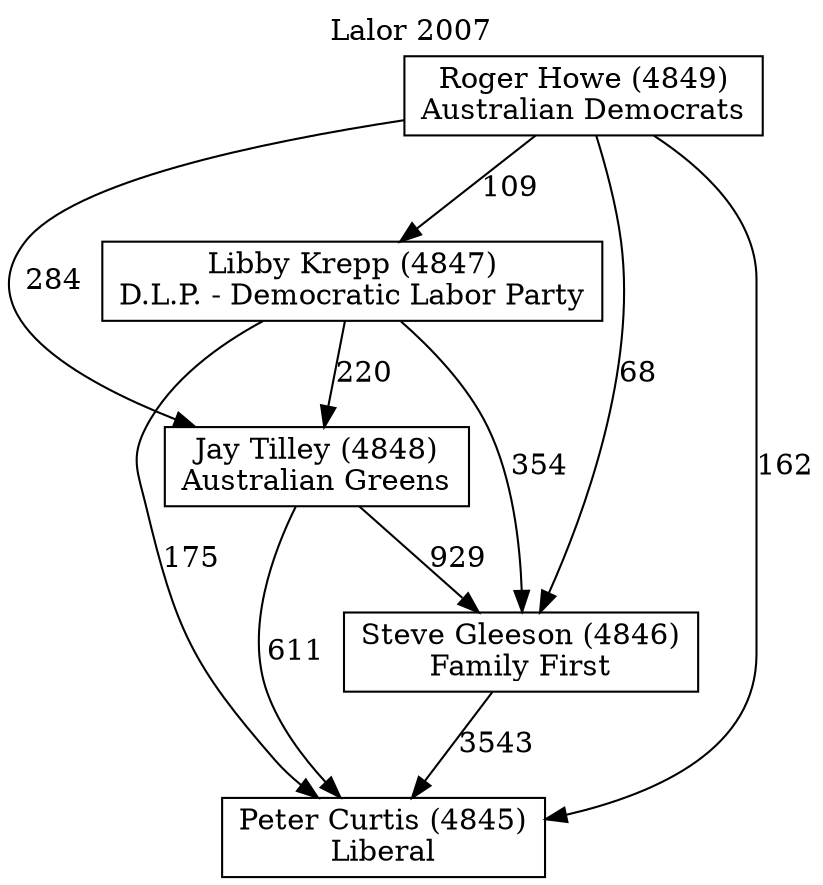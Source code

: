 // House preference flow
digraph "Peter Curtis (4845)_Lalor_2007" {
	graph [label="Lalor 2007" labelloc=t mclimit=10]
	node [shape=box]
	"Peter Curtis (4845)" [label="Peter Curtis (4845)
Liberal"]
	"Steve Gleeson (4846)" [label="Steve Gleeson (4846)
Family First"]
	"Jay Tilley (4848)" [label="Jay Tilley (4848)
Australian Greens"]
	"Libby Krepp (4847)" [label="Libby Krepp (4847)
D.L.P. - Democratic Labor Party"]
	"Roger Howe (4849)" [label="Roger Howe (4849)
Australian Democrats"]
	"Steve Gleeson (4846)" -> "Peter Curtis (4845)" [label=3543]
	"Jay Tilley (4848)" -> "Steve Gleeson (4846)" [label=929]
	"Libby Krepp (4847)" -> "Jay Tilley (4848)" [label=220]
	"Roger Howe (4849)" -> "Libby Krepp (4847)" [label=109]
	"Jay Tilley (4848)" -> "Peter Curtis (4845)" [label=611]
	"Libby Krepp (4847)" -> "Peter Curtis (4845)" [label=175]
	"Roger Howe (4849)" -> "Peter Curtis (4845)" [label=162]
	"Roger Howe (4849)" -> "Jay Tilley (4848)" [label=284]
	"Libby Krepp (4847)" -> "Steve Gleeson (4846)" [label=354]
	"Roger Howe (4849)" -> "Steve Gleeson (4846)" [label=68]
}
